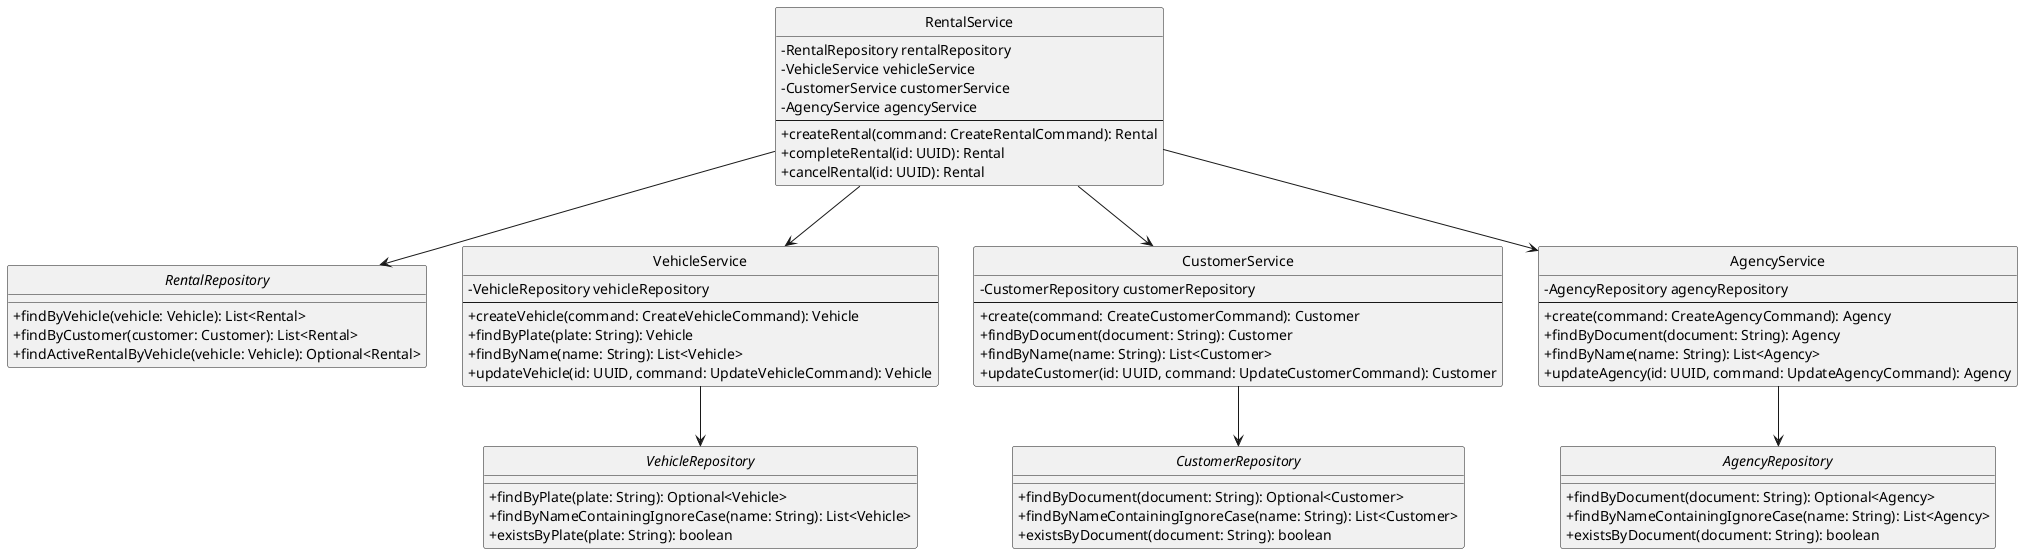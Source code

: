 @startuml Services and Repositories

' Styling
skinparam classAttributeIconSize 0
skinparam style strictuml
skinparam componentStyle uml2

' Repositories
interface VehicleRepository {
    +findByPlate(plate: String): Optional<Vehicle>
    +findByNameContainingIgnoreCase(name: String): List<Vehicle>
    +existsByPlate(plate: String): boolean
}

interface CustomerRepository {
    +findByDocument(document: String): Optional<Customer>
    +findByNameContainingIgnoreCase(name: String): List<Customer>
    +existsByDocument(document: String): boolean
}

interface AgencyRepository {
    +findByDocument(document: String): Optional<Agency>
    +findByNameContainingIgnoreCase(name: String): List<Agency>
    +existsByDocument(document: String): boolean
}

interface RentalRepository {
    +findByVehicle(vehicle: Vehicle): List<Rental>
    +findByCustomer(customer: Customer): List<Rental>
    +findActiveRentalByVehicle(vehicle: Vehicle): Optional<Rental>
}

' Services
class VehicleService {
    -VehicleRepository vehicleRepository
    --
    +createVehicle(command: CreateVehicleCommand): Vehicle
    +findByPlate(plate: String): Vehicle
    +findByName(name: String): List<Vehicle>
    +updateVehicle(id: UUID, command: UpdateVehicleCommand): Vehicle
}

class CustomerService {
    -CustomerRepository customerRepository
    --
    +create(command: CreateCustomerCommand): Customer
    +findByDocument(document: String): Customer
    +findByName(name: String): List<Customer>
    +updateCustomer(id: UUID, command: UpdateCustomerCommand): Customer
}

class AgencyService {
    -AgencyRepository agencyRepository
    --
    +create(command: CreateAgencyCommand): Agency
    +findByDocument(document: String): Agency
    +findByName(name: String): List<Agency>
    +updateAgency(id: UUID, command: UpdateAgencyCommand): Agency
}

class RentalService {
    -RentalRepository rentalRepository
    -VehicleService vehicleService
    -CustomerService customerService
    -AgencyService agencyService
    --
    +createRental(command: CreateRentalCommand): Rental
    +completeRental(id: UUID): Rental
    +cancelRental(id: UUID): Rental
}

' Service Dependencies
VehicleService --> VehicleRepository
CustomerService --> CustomerRepository
AgencyService --> AgencyRepository
RentalService --> RentalRepository
RentalService --> VehicleService
RentalService --> CustomerService
RentalService --> AgencyService

@enduml